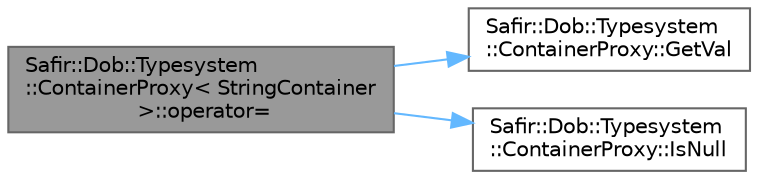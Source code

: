 digraph "Safir::Dob::Typesystem::ContainerProxy&lt; StringContainer &gt;::operator="
{
 // LATEX_PDF_SIZE
  bgcolor="transparent";
  edge [fontname=Helvetica,fontsize=10,labelfontname=Helvetica,labelfontsize=10];
  node [fontname=Helvetica,fontsize=10,shape=box,height=0.2,width=0.4];
  rankdir="LR";
  Node1 [label="Safir::Dob::Typesystem\l::ContainerProxy\< StringContainer\l \>::operator=",height=0.2,width=0.4,color="gray40", fillcolor="grey60", style="filled", fontcolor="black",tooltip=" "];
  Node1 -> Node2 [color="steelblue1",style="solid"];
  Node2 [label="Safir::Dob::Typesystem\l::ContainerProxy::GetVal",height=0.2,width=0.4,color="grey40", fillcolor="white", style="filled",URL="$a01403.html#a5216298f56091e9d5c1dce4afed3f329",tooltip=" "];
  Node1 -> Node3 [color="steelblue1",style="solid"];
  Node3 [label="Safir::Dob::Typesystem\l::ContainerProxy::IsNull",height=0.2,width=0.4,color="grey40", fillcolor="white", style="filled",URL="$a01403.html#a00fc6eb9174514836cb4e77dba83e32c",tooltip=" "];
}
